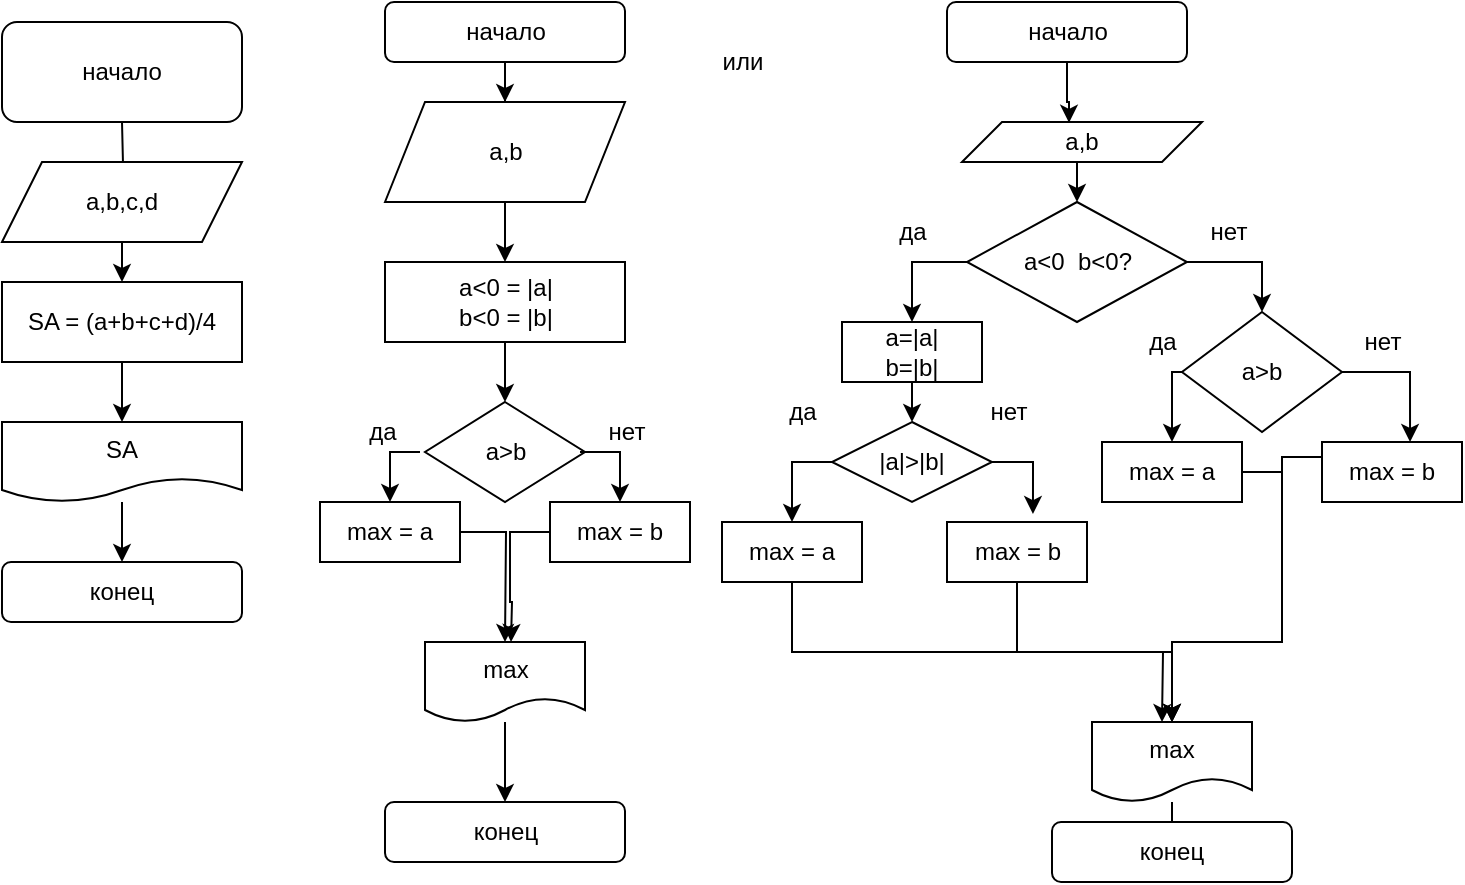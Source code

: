 <mxfile version="20.0.3" type="device" pages="2"><diagram id="iCZIov3y3gSbQ0Lb1bIn" name="Page-2"><mxGraphModel dx="868" dy="450" grid="1" gridSize="10" guides="1" tooltips="1" connect="1" arrows="1" fold="1" page="1" pageScale="1" pageWidth="827" pageHeight="1169" math="0" shadow="0"><root><mxCell id="0"/><mxCell id="1" parent="0"/><mxCell id="F_C4WyK33zC7T_qBr0n8-3" value="" style="edgeStyle=orthogonalEdgeStyle;rounded=0;orthogonalLoop=1;jettySize=auto;html=1;" parent="1" target="F_C4WyK33zC7T_qBr0n8-2" edge="1"><mxGeometry relative="1" as="geometry"><mxPoint x="130" y="80" as="sourcePoint"/></mxGeometry></mxCell><mxCell id="F_C4WyK33zC7T_qBr0n8-1" value="начало" style="rounded=1;whiteSpace=wrap;html=1;" parent="1" vertex="1"><mxGeometry x="70" y="30" width="120" height="50" as="geometry"/></mxCell><mxCell id="F_C4WyK33zC7T_qBr0n8-9" style="edgeStyle=orthogonalEdgeStyle;rounded=0;orthogonalLoop=1;jettySize=auto;html=1;exitX=0.5;exitY=1;exitDx=0;exitDy=0;entryX=0.5;entryY=0;entryDx=0;entryDy=0;" parent="1" source="F_C4WyK33zC7T_qBr0n8-2" target="F_C4WyK33zC7T_qBr0n8-4" edge="1"><mxGeometry relative="1" as="geometry"/></mxCell><mxCell id="F_C4WyK33zC7T_qBr0n8-2" value="a,b,c,d" style="shape=parallelogram;perimeter=parallelogramPerimeter;whiteSpace=wrap;html=1;fixedSize=1;" parent="1" vertex="1"><mxGeometry x="70" y="100" width="120" height="40" as="geometry"/></mxCell><mxCell id="F_C4WyK33zC7T_qBr0n8-11" style="edgeStyle=orthogonalEdgeStyle;rounded=0;orthogonalLoop=1;jettySize=auto;html=1;exitX=0.5;exitY=1;exitDx=0;exitDy=0;entryX=0.5;entryY=0;entryDx=0;entryDy=0;" parent="1" source="F_C4WyK33zC7T_qBr0n8-4" target="F_C4WyK33zC7T_qBr0n8-5" edge="1"><mxGeometry relative="1" as="geometry"/></mxCell><mxCell id="F_C4WyK33zC7T_qBr0n8-4" value="SA = (a+b+c+d)/4" style="rounded=0;whiteSpace=wrap;html=1;" parent="1" vertex="1"><mxGeometry x="70" y="160" width="120" height="40" as="geometry"/></mxCell><mxCell id="F_C4WyK33zC7T_qBr0n8-12" value="" style="edgeStyle=orthogonalEdgeStyle;rounded=0;orthogonalLoop=1;jettySize=auto;html=1;" parent="1" source="F_C4WyK33zC7T_qBr0n8-5" target="F_C4WyK33zC7T_qBr0n8-6" edge="1"><mxGeometry relative="1" as="geometry"/></mxCell><mxCell id="F_C4WyK33zC7T_qBr0n8-5" value="SA" style="shape=document;whiteSpace=wrap;html=1;boundedLbl=1;" parent="1" vertex="1"><mxGeometry x="70" y="230" width="120" height="40" as="geometry"/></mxCell><mxCell id="F_C4WyK33zC7T_qBr0n8-6" value="конец" style="rounded=1;whiteSpace=wrap;html=1;" parent="1" vertex="1"><mxGeometry x="70" y="300" width="120" height="30" as="geometry"/></mxCell><mxCell id="F_C4WyK33zC7T_qBr0n8-35" value="да" style="text;html=1;align=center;verticalAlign=middle;resizable=0;points=[];autosize=1;strokeColor=none;fillColor=none;" parent="1" vertex="1"><mxGeometry x="241.5" y="275" width="40" height="30" as="geometry"/></mxCell><mxCell id="F_C4WyK33zC7T_qBr0n8-36" value="нет" style="text;html=1;align=center;verticalAlign=middle;resizable=0;points=[];autosize=1;strokeColor=none;fillColor=none;" parent="1" vertex="1"><mxGeometry x="359" y="275" width="40" height="30" as="geometry"/></mxCell><mxCell id="3BUSa0mUK51sWBu7zpAM-12" value="" style="edgeStyle=orthogonalEdgeStyle;rounded=0;orthogonalLoop=1;jettySize=auto;html=1;" edge="1" parent="1" source="3BUSa0mUK51sWBu7zpAM-1" target="3BUSa0mUK51sWBu7zpAM-2"><mxGeometry relative="1" as="geometry"/></mxCell><mxCell id="3BUSa0mUK51sWBu7zpAM-1" value="начало" style="rounded=1;whiteSpace=wrap;html=1;" vertex="1" parent="1"><mxGeometry x="261.5" y="20" width="120" height="30" as="geometry"/></mxCell><mxCell id="3BUSa0mUK51sWBu7zpAM-17" style="edgeStyle=orthogonalEdgeStyle;rounded=0;orthogonalLoop=1;jettySize=auto;html=1;exitX=0.5;exitY=1;exitDx=0;exitDy=0;entryX=0.5;entryY=0;entryDx=0;entryDy=0;" edge="1" parent="1" source="3BUSa0mUK51sWBu7zpAM-2" target="3BUSa0mUK51sWBu7zpAM-3"><mxGeometry relative="1" as="geometry"/></mxCell><mxCell id="3BUSa0mUK51sWBu7zpAM-2" value="a,b" style="shape=parallelogram;perimeter=parallelogramPerimeter;whiteSpace=wrap;html=1;fixedSize=1;" vertex="1" parent="1"><mxGeometry x="261.5" y="70" width="120" height="50" as="geometry"/></mxCell><mxCell id="3BUSa0mUK51sWBu7zpAM-18" style="edgeStyle=orthogonalEdgeStyle;rounded=0;orthogonalLoop=1;jettySize=auto;html=1;exitX=0.5;exitY=1;exitDx=0;exitDy=0;entryX=0.5;entryY=0;entryDx=0;entryDy=0;" edge="1" parent="1" source="3BUSa0mUK51sWBu7zpAM-3" target="3BUSa0mUK51sWBu7zpAM-4"><mxGeometry relative="1" as="geometry"/></mxCell><mxCell id="3BUSa0mUK51sWBu7zpAM-3" value="a&amp;lt;0 = |a|&lt;br&gt;b&amp;lt;0 = |b|" style="rounded=0;whiteSpace=wrap;html=1;" vertex="1" parent="1"><mxGeometry x="261.5" y="150" width="120" height="40" as="geometry"/></mxCell><mxCell id="3BUSa0mUK51sWBu7zpAM-4" value="a&amp;gt;b" style="rhombus;whiteSpace=wrap;html=1;" vertex="1" parent="1"><mxGeometry x="281.5" y="220" width="80" height="50" as="geometry"/></mxCell><mxCell id="3BUSa0mUK51sWBu7zpAM-5" style="edgeStyle=orthogonalEdgeStyle;rounded=0;orthogonalLoop=1;jettySize=auto;html=1;exitX=0;exitY=0.5;exitDx=0;exitDy=0;entryX=0.5;entryY=0;entryDx=0;entryDy=0;" edge="1" parent="1" target="3BUSa0mUK51sWBu7zpAM-8"><mxGeometry relative="1" as="geometry"><mxPoint x="279" y="245" as="sourcePoint"/></mxGeometry></mxCell><mxCell id="3BUSa0mUK51sWBu7zpAM-6" value="" style="edgeStyle=orthogonalEdgeStyle;rounded=0;orthogonalLoop=1;jettySize=auto;html=1;" edge="1" parent="1" target="3BUSa0mUK51sWBu7zpAM-10"><mxGeometry relative="1" as="geometry"><Array as="points"><mxPoint x="379" y="245"/></Array><mxPoint x="359" y="245" as="sourcePoint"/></mxGeometry></mxCell><mxCell id="3BUSa0mUK51sWBu7zpAM-7" value="" style="edgeStyle=orthogonalEdgeStyle;rounded=0;orthogonalLoop=1;jettySize=auto;html=1;" edge="1" parent="1" source="3BUSa0mUK51sWBu7zpAM-8"><mxGeometry relative="1" as="geometry"><mxPoint x="321.5" y="340" as="targetPoint"/></mxGeometry></mxCell><mxCell id="3BUSa0mUK51sWBu7zpAM-8" value="max = a" style="rounded=0;whiteSpace=wrap;html=1;" vertex="1" parent="1"><mxGeometry x="229" y="270" width="70" height="30" as="geometry"/></mxCell><mxCell id="3BUSa0mUK51sWBu7zpAM-9" value="" style="edgeStyle=orthogonalEdgeStyle;rounded=0;orthogonalLoop=1;jettySize=auto;html=1;" edge="1" parent="1" source="3BUSa0mUK51sWBu7zpAM-10"><mxGeometry relative="1" as="geometry"><mxPoint x="324.5" y="340" as="targetPoint"/></mxGeometry></mxCell><mxCell id="3BUSa0mUK51sWBu7zpAM-10" value="max = b" style="rounded=0;whiteSpace=wrap;html=1;" vertex="1" parent="1"><mxGeometry x="344" y="270" width="70" height="30" as="geometry"/></mxCell><mxCell id="3BUSa0mUK51sWBu7zpAM-21" value="" style="edgeStyle=orthogonalEdgeStyle;rounded=0;orthogonalLoop=1;jettySize=auto;html=1;" edge="1" parent="1" source="3BUSa0mUK51sWBu7zpAM-19" target="3BUSa0mUK51sWBu7zpAM-20"><mxGeometry relative="1" as="geometry"/></mxCell><mxCell id="3BUSa0mUK51sWBu7zpAM-19" value="max" style="shape=document;whiteSpace=wrap;html=1;boundedLbl=1;" vertex="1" parent="1"><mxGeometry x="281.5" y="340" width="80" height="40" as="geometry"/></mxCell><mxCell id="3BUSa0mUK51sWBu7zpAM-20" value="конец" style="rounded=1;whiteSpace=wrap;html=1;" vertex="1" parent="1"><mxGeometry x="261.5" y="420" width="120" height="30" as="geometry"/></mxCell><mxCell id="MFbUAbKTpYzmye0HUaef-1" value="да" style="text;html=1;align=center;verticalAlign=middle;resizable=0;points=[];autosize=1;strokeColor=none;fillColor=none;" vertex="1" parent="1"><mxGeometry x="505" y="120" width="40" height="30" as="geometry"/></mxCell><mxCell id="MFbUAbKTpYzmye0HUaef-2" value="нет" style="text;html=1;align=center;verticalAlign=middle;resizable=0;points=[];autosize=1;strokeColor=none;fillColor=none;" vertex="1" parent="1"><mxGeometry x="662.5" y="120" width="40" height="30" as="geometry"/></mxCell><mxCell id="MFbUAbKTpYzmye0HUaef-3" value="" style="edgeStyle=orthogonalEdgeStyle;rounded=0;orthogonalLoop=1;jettySize=auto;html=1;entryX=0.446;entryY=0.02;entryDx=0;entryDy=0;entryPerimeter=0;" edge="1" parent="1" source="MFbUAbKTpYzmye0HUaef-4" target="MFbUAbKTpYzmye0HUaef-6"><mxGeometry relative="1" as="geometry"/></mxCell><mxCell id="MFbUAbKTpYzmye0HUaef-4" value="начало" style="rounded=1;whiteSpace=wrap;html=1;" vertex="1" parent="1"><mxGeometry x="542.5" y="20" width="120" height="30" as="geometry"/></mxCell><mxCell id="MFbUAbKTpYzmye0HUaef-5" style="edgeStyle=orthogonalEdgeStyle;rounded=0;orthogonalLoop=1;jettySize=auto;html=1;exitX=0.5;exitY=1;exitDx=0;exitDy=0;entryX=0.5;entryY=0;entryDx=0;entryDy=0;" edge="1" parent="1" source="MFbUAbKTpYzmye0HUaef-6" target="MFbUAbKTpYzmye0HUaef-9"><mxGeometry relative="1" as="geometry"/></mxCell><mxCell id="MFbUAbKTpYzmye0HUaef-6" value="a,b" style="shape=parallelogram;perimeter=parallelogramPerimeter;whiteSpace=wrap;html=1;fixedSize=1;" vertex="1" parent="1"><mxGeometry x="550" y="80" width="120" height="20" as="geometry"/></mxCell><mxCell id="MFbUAbKTpYzmye0HUaef-7" style="edgeStyle=orthogonalEdgeStyle;rounded=0;orthogonalLoop=1;jettySize=auto;html=1;exitX=1;exitY=0.5;exitDx=0;exitDy=0;entryX=0.5;entryY=0;entryDx=0;entryDy=0;" edge="1" parent="1" source="MFbUAbKTpYzmye0HUaef-9" target="MFbUAbKTpYzmye0HUaef-27"><mxGeometry relative="1" as="geometry"/></mxCell><mxCell id="MFbUAbKTpYzmye0HUaef-8" style="edgeStyle=orthogonalEdgeStyle;rounded=0;orthogonalLoop=1;jettySize=auto;html=1;exitX=0;exitY=0.5;exitDx=0;exitDy=0;entryX=0.5;entryY=0;entryDx=0;entryDy=0;" edge="1" parent="1" source="MFbUAbKTpYzmye0HUaef-9" target="MFbUAbKTpYzmye0HUaef-15"><mxGeometry relative="1" as="geometry"/></mxCell><mxCell id="MFbUAbKTpYzmye0HUaef-9" value="a&amp;lt;0&amp;nbsp; b&amp;lt;0?" style="rhombus;whiteSpace=wrap;html=1;" vertex="1" parent="1"><mxGeometry x="552.5" y="120" width="110" height="60" as="geometry"/></mxCell><mxCell id="MFbUAbKTpYzmye0HUaef-10" style="edgeStyle=orthogonalEdgeStyle;rounded=0;orthogonalLoop=1;jettySize=auto;html=1;exitX=0.5;exitY=1;exitDx=0;exitDy=0;entryX=0.5;entryY=0;entryDx=0;entryDy=0;" edge="1" parent="1" source="MFbUAbKTpYzmye0HUaef-11" target="MFbUAbKTpYzmye0HUaef-13"><mxGeometry relative="1" as="geometry"/></mxCell><mxCell id="MFbUAbKTpYzmye0HUaef-11" value="max = b" style="rounded=0;whiteSpace=wrap;html=1;" vertex="1" parent="1"><mxGeometry x="542.5" y="280" width="70" height="30" as="geometry"/></mxCell><mxCell id="MFbUAbKTpYzmye0HUaef-12" value="" style="edgeStyle=orthogonalEdgeStyle;rounded=0;orthogonalLoop=1;jettySize=auto;html=1;" edge="1" parent="1" source="MFbUAbKTpYzmye0HUaef-13"><mxGeometry relative="1" as="geometry"><mxPoint x="655" y="430" as="targetPoint"/></mxGeometry></mxCell><mxCell id="MFbUAbKTpYzmye0HUaef-13" value="max" style="shape=document;whiteSpace=wrap;html=1;boundedLbl=1;" vertex="1" parent="1"><mxGeometry x="615" y="380" width="80" height="40" as="geometry"/></mxCell><mxCell id="MFbUAbKTpYzmye0HUaef-14" style="edgeStyle=orthogonalEdgeStyle;rounded=0;orthogonalLoop=1;jettySize=auto;html=1;exitX=0.5;exitY=1;exitDx=0;exitDy=0;entryX=0.5;entryY=0;entryDx=0;entryDy=0;" edge="1" parent="1" source="MFbUAbKTpYzmye0HUaef-15" target="MFbUAbKTpYzmye0HUaef-18"><mxGeometry relative="1" as="geometry"/></mxCell><mxCell id="MFbUAbKTpYzmye0HUaef-15" value="a=|a|&lt;br&gt;b=|b|" style="rounded=0;whiteSpace=wrap;html=1;" vertex="1" parent="1"><mxGeometry x="490" y="180" width="70" height="30" as="geometry"/></mxCell><mxCell id="MFbUAbKTpYzmye0HUaef-16" style="edgeStyle=orthogonalEdgeStyle;rounded=0;orthogonalLoop=1;jettySize=auto;html=1;exitX=0;exitY=0.5;exitDx=0;exitDy=0;entryX=0.5;entryY=0;entryDx=0;entryDy=0;" edge="1" parent="1" source="MFbUAbKTpYzmye0HUaef-18" target="MFbUAbKTpYzmye0HUaef-24"><mxGeometry relative="1" as="geometry"/></mxCell><mxCell id="MFbUAbKTpYzmye0HUaef-17" style="edgeStyle=orthogonalEdgeStyle;rounded=0;orthogonalLoop=1;jettySize=auto;html=1;exitX=1;exitY=0.5;exitDx=0;exitDy=0;entryX=0.614;entryY=-0.133;entryDx=0;entryDy=0;entryPerimeter=0;" edge="1" parent="1" source="MFbUAbKTpYzmye0HUaef-18" target="MFbUAbKTpYzmye0HUaef-11"><mxGeometry relative="1" as="geometry"/></mxCell><mxCell id="MFbUAbKTpYzmye0HUaef-18" value="|a|&amp;gt;|b|" style="rhombus;whiteSpace=wrap;html=1;" vertex="1" parent="1"><mxGeometry x="485" y="230" width="80" height="40" as="geometry"/></mxCell><mxCell id="MFbUAbKTpYzmye0HUaef-35" style="edgeStyle=orthogonalEdgeStyle;rounded=0;orthogonalLoop=1;jettySize=auto;html=1;exitX=0;exitY=0.25;exitDx=0;exitDy=0;entryX=0.5;entryY=0;entryDx=0;entryDy=0;" edge="1" parent="1" source="MFbUAbKTpYzmye0HUaef-20" target="MFbUAbKTpYzmye0HUaef-13"><mxGeometry relative="1" as="geometry"><Array as="points"><mxPoint x="710" y="248"/><mxPoint x="710" y="340"/><mxPoint x="655" y="340"/></Array></mxGeometry></mxCell><mxCell id="MFbUAbKTpYzmye0HUaef-20" value="max = b" style="rounded=0;whiteSpace=wrap;html=1;" vertex="1" parent="1"><mxGeometry x="730" y="240" width="70" height="30" as="geometry"/></mxCell><mxCell id="MFbUAbKTpYzmye0HUaef-21" style="edgeStyle=orthogonalEdgeStyle;rounded=0;orthogonalLoop=1;jettySize=auto;html=1;exitX=1;exitY=0.5;exitDx=0;exitDy=0;entryX=0.5;entryY=0;entryDx=0;entryDy=0;" edge="1" parent="1" source="MFbUAbKTpYzmye0HUaef-22" target="MFbUAbKTpYzmye0HUaef-13"><mxGeometry relative="1" as="geometry"><Array as="points"><mxPoint x="710" y="255"/><mxPoint x="710" y="340"/><mxPoint x="655" y="340"/></Array></mxGeometry></mxCell><mxCell id="MFbUAbKTpYzmye0HUaef-22" value="max = a" style="rounded=0;whiteSpace=wrap;html=1;" vertex="1" parent="1"><mxGeometry x="620" y="240" width="70" height="30" as="geometry"/></mxCell><mxCell id="MFbUAbKTpYzmye0HUaef-23" style="edgeStyle=orthogonalEdgeStyle;rounded=0;orthogonalLoop=1;jettySize=auto;html=1;exitX=0.5;exitY=1;exitDx=0;exitDy=0;" edge="1" parent="1" source="MFbUAbKTpYzmye0HUaef-24"><mxGeometry relative="1" as="geometry"><mxPoint x="650" y="380" as="targetPoint"/></mxGeometry></mxCell><mxCell id="MFbUAbKTpYzmye0HUaef-24" value="max = a" style="rounded=0;whiteSpace=wrap;html=1;" vertex="1" parent="1"><mxGeometry x="430" y="280" width="70" height="30" as="geometry"/></mxCell><mxCell id="MFbUAbKTpYzmye0HUaef-25" style="edgeStyle=orthogonalEdgeStyle;rounded=0;orthogonalLoop=1;jettySize=auto;html=1;exitX=0;exitY=0.5;exitDx=0;exitDy=0;entryX=0.5;entryY=0;entryDx=0;entryDy=0;" edge="1" parent="1" source="MFbUAbKTpYzmye0HUaef-27" target="MFbUAbKTpYzmye0HUaef-22"><mxGeometry relative="1" as="geometry"/></mxCell><mxCell id="MFbUAbKTpYzmye0HUaef-26" style="edgeStyle=orthogonalEdgeStyle;rounded=0;orthogonalLoop=1;jettySize=auto;html=1;exitX=1;exitY=0.5;exitDx=0;exitDy=0;entryX=0.629;entryY=0;entryDx=0;entryDy=0;entryPerimeter=0;" edge="1" parent="1" source="MFbUAbKTpYzmye0HUaef-27" target="MFbUAbKTpYzmye0HUaef-20"><mxGeometry relative="1" as="geometry"/></mxCell><mxCell id="MFbUAbKTpYzmye0HUaef-27" value="a&amp;gt;b" style="rhombus;whiteSpace=wrap;html=1;" vertex="1" parent="1"><mxGeometry x="660" y="175" width="80" height="60" as="geometry"/></mxCell><mxCell id="MFbUAbKTpYzmye0HUaef-28" value="да" style="text;html=1;align=center;verticalAlign=middle;resizable=0;points=[];autosize=1;strokeColor=none;fillColor=none;" vertex="1" parent="1"><mxGeometry x="630" y="175" width="40" height="30" as="geometry"/></mxCell><mxCell id="MFbUAbKTpYzmye0HUaef-29" value="да" style="text;html=1;align=center;verticalAlign=middle;resizable=0;points=[];autosize=1;strokeColor=none;fillColor=none;" vertex="1" parent="1"><mxGeometry x="450" y="210" width="40" height="30" as="geometry"/></mxCell><mxCell id="MFbUAbKTpYzmye0HUaef-30" value="нет" style="text;html=1;align=center;verticalAlign=middle;resizable=0;points=[];autosize=1;strokeColor=none;fillColor=none;" vertex="1" parent="1"><mxGeometry x="552.5" y="210" width="40" height="30" as="geometry"/></mxCell><mxCell id="MFbUAbKTpYzmye0HUaef-31" value="нет" style="text;html=1;align=center;verticalAlign=middle;resizable=0;points=[];autosize=1;strokeColor=none;fillColor=none;" vertex="1" parent="1"><mxGeometry x="740" y="175" width="40" height="30" as="geometry"/></mxCell><mxCell id="MFbUAbKTpYzmye0HUaef-32" value="конец" style="rounded=1;whiteSpace=wrap;html=1;" vertex="1" parent="1"><mxGeometry x="595" y="430" width="120" height="30" as="geometry"/></mxCell><mxCell id="MFbUAbKTpYzmye0HUaef-33" value="или" style="text;html=1;align=center;verticalAlign=middle;resizable=0;points=[];autosize=1;strokeColor=none;fillColor=none;" vertex="1" parent="1"><mxGeometry x="420" y="35" width="40" height="30" as="geometry"/></mxCell><mxCell id="MFbUAbKTpYzmye0HUaef-36" value="да" style="text;html=1;align=center;verticalAlign=middle;resizable=0;points=[];autosize=1;strokeColor=none;fillColor=none;" vertex="1" parent="1"><mxGeometry x="240" y="220" width="40" height="30" as="geometry"/></mxCell><mxCell id="MFbUAbKTpYzmye0HUaef-37" value="нет" style="text;html=1;align=center;verticalAlign=middle;resizable=0;points=[];autosize=1;strokeColor=none;fillColor=none;" vertex="1" parent="1"><mxGeometry x="361.5" y="220" width="40" height="30" as="geometry"/></mxCell></root></mxGraphModel></diagram><diagram id="Ed9_9rd2xwHQD65_Bshz" name="Page-3"><mxGraphModel dx="868" dy="450" grid="1" gridSize="10" guides="1" tooltips="1" connect="1" arrows="1" fold="1" page="1" pageScale="1" pageWidth="827" pageHeight="1169" math="0" shadow="0"><root><mxCell id="0"/><mxCell id="1" parent="0"/><mxCell id="sTiloEjPrUP-zkWN8NBZ-1" value="да" style="text;html=1;align=center;verticalAlign=middle;resizable=0;points=[];autosize=1;strokeColor=none;fillColor=none;" vertex="1" parent="1"><mxGeometry x="85" y="110" width="40" height="30" as="geometry"/></mxCell><mxCell id="sTiloEjPrUP-zkWN8NBZ-2" value="нет" style="text;html=1;align=center;verticalAlign=middle;resizable=0;points=[];autosize=1;strokeColor=none;fillColor=none;" vertex="1" parent="1"><mxGeometry x="242.5" y="110" width="40" height="30" as="geometry"/></mxCell><mxCell id="sTiloEjPrUP-zkWN8NBZ-3" value="" style="edgeStyle=orthogonalEdgeStyle;rounded=0;orthogonalLoop=1;jettySize=auto;html=1;entryX=0.446;entryY=0.02;entryDx=0;entryDy=0;entryPerimeter=0;" edge="1" parent="1" source="sTiloEjPrUP-zkWN8NBZ-4" target="sTiloEjPrUP-zkWN8NBZ-6"><mxGeometry relative="1" as="geometry"/></mxCell><mxCell id="sTiloEjPrUP-zkWN8NBZ-4" value="начало" style="rounded=1;whiteSpace=wrap;html=1;" vertex="1" parent="1"><mxGeometry x="122.5" y="10" width="120" height="30" as="geometry"/></mxCell><mxCell id="sTiloEjPrUP-zkWN8NBZ-32" style="edgeStyle=orthogonalEdgeStyle;rounded=0;orthogonalLoop=1;jettySize=auto;html=1;exitX=0.5;exitY=1;exitDx=0;exitDy=0;entryX=0.5;entryY=0;entryDx=0;entryDy=0;" edge="1" parent="1" source="sTiloEjPrUP-zkWN8NBZ-6" target="sTiloEjPrUP-zkWN8NBZ-9"><mxGeometry relative="1" as="geometry"/></mxCell><mxCell id="sTiloEjPrUP-zkWN8NBZ-6" value="a,b" style="shape=parallelogram;perimeter=parallelogramPerimeter;whiteSpace=wrap;html=1;fixedSize=1;" vertex="1" parent="1"><mxGeometry x="130" y="70" width="120" height="20" as="geometry"/></mxCell><mxCell id="sTiloEjPrUP-zkWN8NBZ-25" style="edgeStyle=orthogonalEdgeStyle;rounded=0;orthogonalLoop=1;jettySize=auto;html=1;exitX=1;exitY=0.5;exitDx=0;exitDy=0;entryX=0.5;entryY=0;entryDx=0;entryDy=0;" edge="1" parent="1" source="sTiloEjPrUP-zkWN8NBZ-9" target="sTiloEjPrUP-zkWN8NBZ-24"><mxGeometry relative="1" as="geometry"/></mxCell><mxCell id="sTiloEjPrUP-zkWN8NBZ-33" style="edgeStyle=orthogonalEdgeStyle;rounded=0;orthogonalLoop=1;jettySize=auto;html=1;exitX=0;exitY=0.5;exitDx=0;exitDy=0;entryX=0.5;entryY=0;entryDx=0;entryDy=0;" edge="1" parent="1" source="sTiloEjPrUP-zkWN8NBZ-9" target="sTiloEjPrUP-zkWN8NBZ-18"><mxGeometry relative="1" as="geometry"/></mxCell><mxCell id="sTiloEjPrUP-zkWN8NBZ-9" value="a&amp;lt;0&amp;nbsp; b&amp;lt;0?" style="rhombus;whiteSpace=wrap;html=1;" vertex="1" parent="1"><mxGeometry x="132.5" y="110" width="110" height="60" as="geometry"/></mxCell><mxCell id="sTiloEjPrUP-zkWN8NBZ-47" style="edgeStyle=orthogonalEdgeStyle;rounded=0;orthogonalLoop=1;jettySize=auto;html=1;exitX=0.5;exitY=1;exitDx=0;exitDy=0;entryX=0.5;entryY=0;entryDx=0;entryDy=0;" edge="1" parent="1" source="sTiloEjPrUP-zkWN8NBZ-14" target="sTiloEjPrUP-zkWN8NBZ-16"><mxGeometry relative="1" as="geometry"/></mxCell><mxCell id="sTiloEjPrUP-zkWN8NBZ-14" value="max = b" style="rounded=0;whiteSpace=wrap;html=1;" vertex="1" parent="1"><mxGeometry x="122.5" y="270" width="70" height="30" as="geometry"/></mxCell><mxCell id="sTiloEjPrUP-zkWN8NBZ-15" value="" style="edgeStyle=orthogonalEdgeStyle;rounded=0;orthogonalLoop=1;jettySize=auto;html=1;" edge="1" parent="1" source="sTiloEjPrUP-zkWN8NBZ-16" target="sTiloEjPrUP-zkWN8NBZ-17"><mxGeometry relative="1" as="geometry"/></mxCell><mxCell id="sTiloEjPrUP-zkWN8NBZ-16" value="max" style="shape=document;whiteSpace=wrap;html=1;boundedLbl=1;" vertex="1" parent="1"><mxGeometry x="195" y="370" width="80" height="40" as="geometry"/></mxCell><mxCell id="sTiloEjPrUP-zkWN8NBZ-17" value="конец" style="rounded=1;whiteSpace=wrap;html=1;" vertex="1" parent="1"><mxGeometry x="175" y="420" width="120" height="30" as="geometry"/></mxCell><mxCell id="sTiloEjPrUP-zkWN8NBZ-34" style="edgeStyle=orthogonalEdgeStyle;rounded=0;orthogonalLoop=1;jettySize=auto;html=1;exitX=0.5;exitY=1;exitDx=0;exitDy=0;entryX=0.5;entryY=0;entryDx=0;entryDy=0;" edge="1" parent="1" source="sTiloEjPrUP-zkWN8NBZ-18" target="sTiloEjPrUP-zkWN8NBZ-19"><mxGeometry relative="1" as="geometry"/></mxCell><mxCell id="sTiloEjPrUP-zkWN8NBZ-18" value="a=|a|&lt;br&gt;b=|b|" style="rounded=0;whiteSpace=wrap;html=1;" vertex="1" parent="1"><mxGeometry x="70" y="170" width="70" height="30" as="geometry"/></mxCell><mxCell id="sTiloEjPrUP-zkWN8NBZ-39" style="edgeStyle=orthogonalEdgeStyle;rounded=0;orthogonalLoop=1;jettySize=auto;html=1;exitX=0;exitY=0.5;exitDx=0;exitDy=0;entryX=0.5;entryY=0;entryDx=0;entryDy=0;" edge="1" parent="1" source="sTiloEjPrUP-zkWN8NBZ-19" target="sTiloEjPrUP-zkWN8NBZ-23"><mxGeometry relative="1" as="geometry"/></mxCell><mxCell id="sTiloEjPrUP-zkWN8NBZ-41" style="edgeStyle=orthogonalEdgeStyle;rounded=0;orthogonalLoop=1;jettySize=auto;html=1;exitX=1;exitY=0.5;exitDx=0;exitDy=0;entryX=0.614;entryY=-0.133;entryDx=0;entryDy=0;entryPerimeter=0;" edge="1" parent="1" source="sTiloEjPrUP-zkWN8NBZ-19" target="sTiloEjPrUP-zkWN8NBZ-14"><mxGeometry relative="1" as="geometry"/></mxCell><mxCell id="sTiloEjPrUP-zkWN8NBZ-19" value="|a|&amp;gt;|b|" style="rhombus;whiteSpace=wrap;html=1;" vertex="1" parent="1"><mxGeometry x="65" y="220" width="80" height="40" as="geometry"/></mxCell><mxCell id="sTiloEjPrUP-zkWN8NBZ-43" style="edgeStyle=orthogonalEdgeStyle;rounded=0;orthogonalLoop=1;jettySize=auto;html=1;exitX=0;exitY=0.5;exitDx=0;exitDy=0;entryX=0.5;entryY=0;entryDx=0;entryDy=0;" edge="1" parent="1" source="sTiloEjPrUP-zkWN8NBZ-21" target="sTiloEjPrUP-zkWN8NBZ-16"><mxGeometry relative="1" as="geometry"><mxPoint x="320" y="330" as="targetPoint"/></mxGeometry></mxCell><mxCell id="sTiloEjPrUP-zkWN8NBZ-21" value="max = b" style="rounded=0;whiteSpace=wrap;html=1;" vertex="1" parent="1"><mxGeometry x="310" y="230" width="70" height="30" as="geometry"/></mxCell><mxCell id="sTiloEjPrUP-zkWN8NBZ-42" style="edgeStyle=orthogonalEdgeStyle;rounded=0;orthogonalLoop=1;jettySize=auto;html=1;exitX=1;exitY=0.5;exitDx=0;exitDy=0;entryX=0.5;entryY=0;entryDx=0;entryDy=0;" edge="1" parent="1" source="sTiloEjPrUP-zkWN8NBZ-22" target="sTiloEjPrUP-zkWN8NBZ-16"><mxGeometry relative="1" as="geometry"/></mxCell><mxCell id="sTiloEjPrUP-zkWN8NBZ-22" value="max = a" style="rounded=0;whiteSpace=wrap;html=1;" vertex="1" parent="1"><mxGeometry x="200" y="230" width="70" height="30" as="geometry"/></mxCell><mxCell id="sTiloEjPrUP-zkWN8NBZ-48" style="edgeStyle=orthogonalEdgeStyle;rounded=0;orthogonalLoop=1;jettySize=auto;html=1;exitX=0.5;exitY=1;exitDx=0;exitDy=0;" edge="1" parent="1" source="sTiloEjPrUP-zkWN8NBZ-23"><mxGeometry relative="1" as="geometry"><mxPoint x="230" y="370" as="targetPoint"/></mxGeometry></mxCell><mxCell id="sTiloEjPrUP-zkWN8NBZ-23" value="max = a" style="rounded=0;whiteSpace=wrap;html=1;" vertex="1" parent="1"><mxGeometry x="10" y="270" width="70" height="30" as="geometry"/></mxCell><mxCell id="sTiloEjPrUP-zkWN8NBZ-26" style="edgeStyle=orthogonalEdgeStyle;rounded=0;orthogonalLoop=1;jettySize=auto;html=1;exitX=0;exitY=0.5;exitDx=0;exitDy=0;entryX=0.5;entryY=0;entryDx=0;entryDy=0;" edge="1" parent="1" source="sTiloEjPrUP-zkWN8NBZ-24" target="sTiloEjPrUP-zkWN8NBZ-22"><mxGeometry relative="1" as="geometry"/></mxCell><mxCell id="sTiloEjPrUP-zkWN8NBZ-27" style="edgeStyle=orthogonalEdgeStyle;rounded=0;orthogonalLoop=1;jettySize=auto;html=1;exitX=1;exitY=0.5;exitDx=0;exitDy=0;entryX=0.629;entryY=0;entryDx=0;entryDy=0;entryPerimeter=0;" edge="1" parent="1" source="sTiloEjPrUP-zkWN8NBZ-24" target="sTiloEjPrUP-zkWN8NBZ-21"><mxGeometry relative="1" as="geometry"/></mxCell><mxCell id="sTiloEjPrUP-zkWN8NBZ-24" value="a&amp;gt;b" style="rhombus;whiteSpace=wrap;html=1;" vertex="1" parent="1"><mxGeometry x="240" y="165" width="80" height="60" as="geometry"/></mxCell><mxCell id="sTiloEjPrUP-zkWN8NBZ-28" value="да" style="text;html=1;align=center;verticalAlign=middle;resizable=0;points=[];autosize=1;strokeColor=none;fillColor=none;" vertex="1" parent="1"><mxGeometry x="210" y="165" width="40" height="30" as="geometry"/></mxCell><mxCell id="sTiloEjPrUP-zkWN8NBZ-29" value="да" style="text;html=1;align=center;verticalAlign=middle;resizable=0;points=[];autosize=1;strokeColor=none;fillColor=none;" vertex="1" parent="1"><mxGeometry x="30" y="200" width="40" height="30" as="geometry"/></mxCell><mxCell id="sTiloEjPrUP-zkWN8NBZ-35" value="нет" style="text;html=1;align=center;verticalAlign=middle;resizable=0;points=[];autosize=1;strokeColor=none;fillColor=none;" vertex="1" parent="1"><mxGeometry x="132.5" y="200" width="40" height="30" as="geometry"/></mxCell><mxCell id="sTiloEjPrUP-zkWN8NBZ-46" value="нет" style="text;html=1;align=center;verticalAlign=middle;resizable=0;points=[];autosize=1;strokeColor=none;fillColor=none;" vertex="1" parent="1"><mxGeometry x="320" y="165" width="40" height="30" as="geometry"/></mxCell></root></mxGraphModel></diagram></mxfile>
